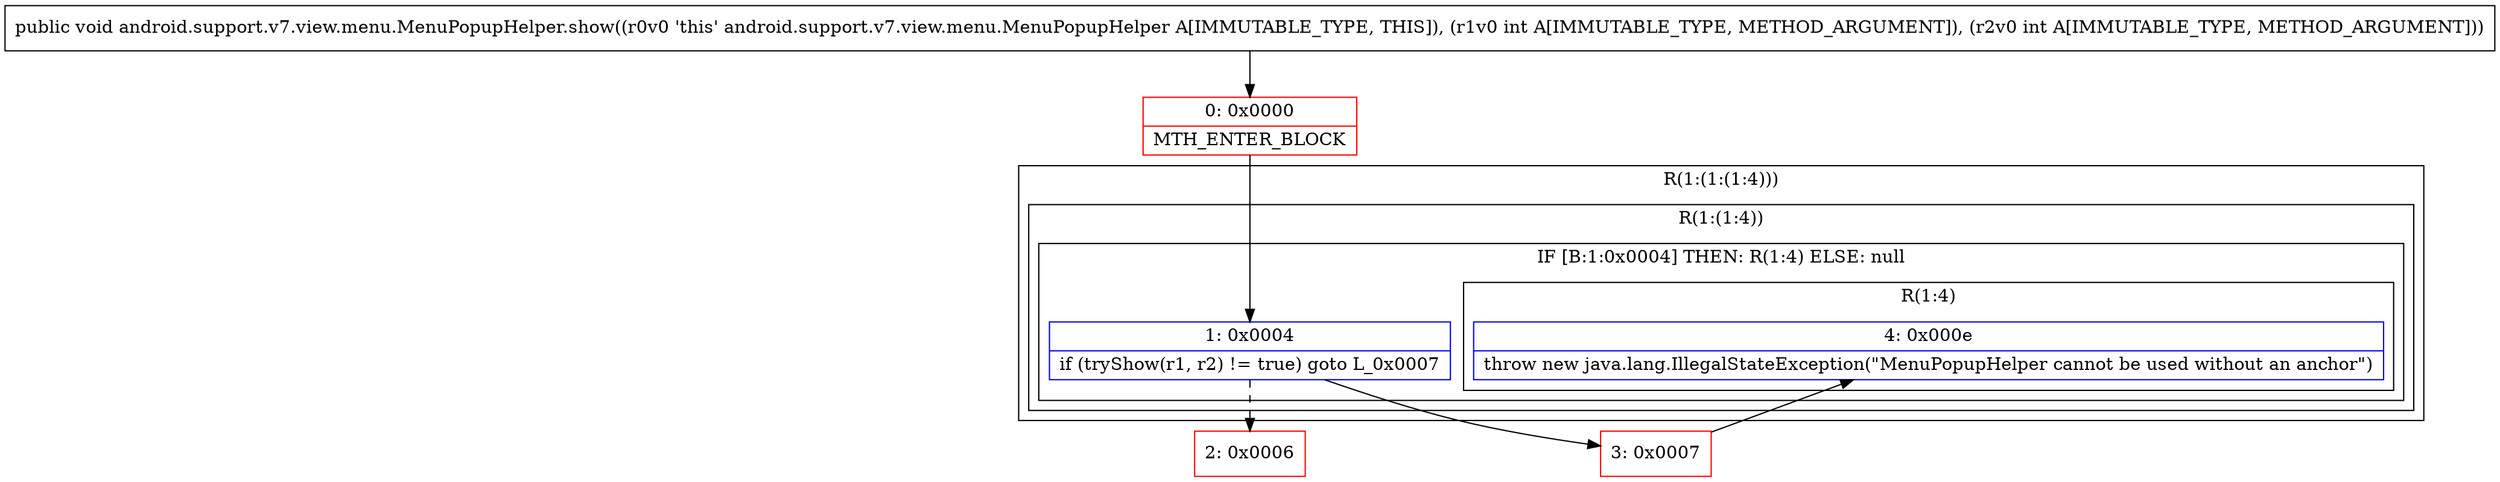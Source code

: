 digraph "CFG forandroid.support.v7.view.menu.MenuPopupHelper.show(II)V" {
subgraph cluster_Region_160714991 {
label = "R(1:(1:(1:4)))";
node [shape=record,color=blue];
subgraph cluster_Region_1067946507 {
label = "R(1:(1:4))";
node [shape=record,color=blue];
subgraph cluster_IfRegion_1161461278 {
label = "IF [B:1:0x0004] THEN: R(1:4) ELSE: null";
node [shape=record,color=blue];
Node_1 [shape=record,label="{1\:\ 0x0004|if (tryShow(r1, r2) != true) goto L_0x0007\l}"];
subgraph cluster_Region_1408636766 {
label = "R(1:4)";
node [shape=record,color=blue];
Node_4 [shape=record,label="{4\:\ 0x000e|throw new java.lang.IllegalStateException(\"MenuPopupHelper cannot be used without an anchor\")\l}"];
}
}
}
}
Node_0 [shape=record,color=red,label="{0\:\ 0x0000|MTH_ENTER_BLOCK\l}"];
Node_2 [shape=record,color=red,label="{2\:\ 0x0006}"];
Node_3 [shape=record,color=red,label="{3\:\ 0x0007}"];
MethodNode[shape=record,label="{public void android.support.v7.view.menu.MenuPopupHelper.show((r0v0 'this' android.support.v7.view.menu.MenuPopupHelper A[IMMUTABLE_TYPE, THIS]), (r1v0 int A[IMMUTABLE_TYPE, METHOD_ARGUMENT]), (r2v0 int A[IMMUTABLE_TYPE, METHOD_ARGUMENT])) }"];
MethodNode -> Node_0;
Node_1 -> Node_2[style=dashed];
Node_1 -> Node_3;
Node_0 -> Node_1;
Node_3 -> Node_4;
}

